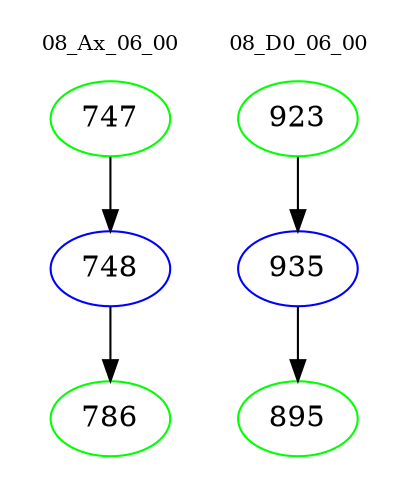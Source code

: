 digraph{
subgraph cluster_0 {
color = white
label = "08_Ax_06_00";
fontsize=10;
T0_747 [label="747", color="green"]
T0_747 -> T0_748 [color="black"]
T0_748 [label="748", color="blue"]
T0_748 -> T0_786 [color="black"]
T0_786 [label="786", color="green"]
}
subgraph cluster_1 {
color = white
label = "08_D0_06_00";
fontsize=10;
T1_923 [label="923", color="green"]
T1_923 -> T1_935 [color="black"]
T1_935 [label="935", color="blue"]
T1_935 -> T1_895 [color="black"]
T1_895 [label="895", color="green"]
}
}
